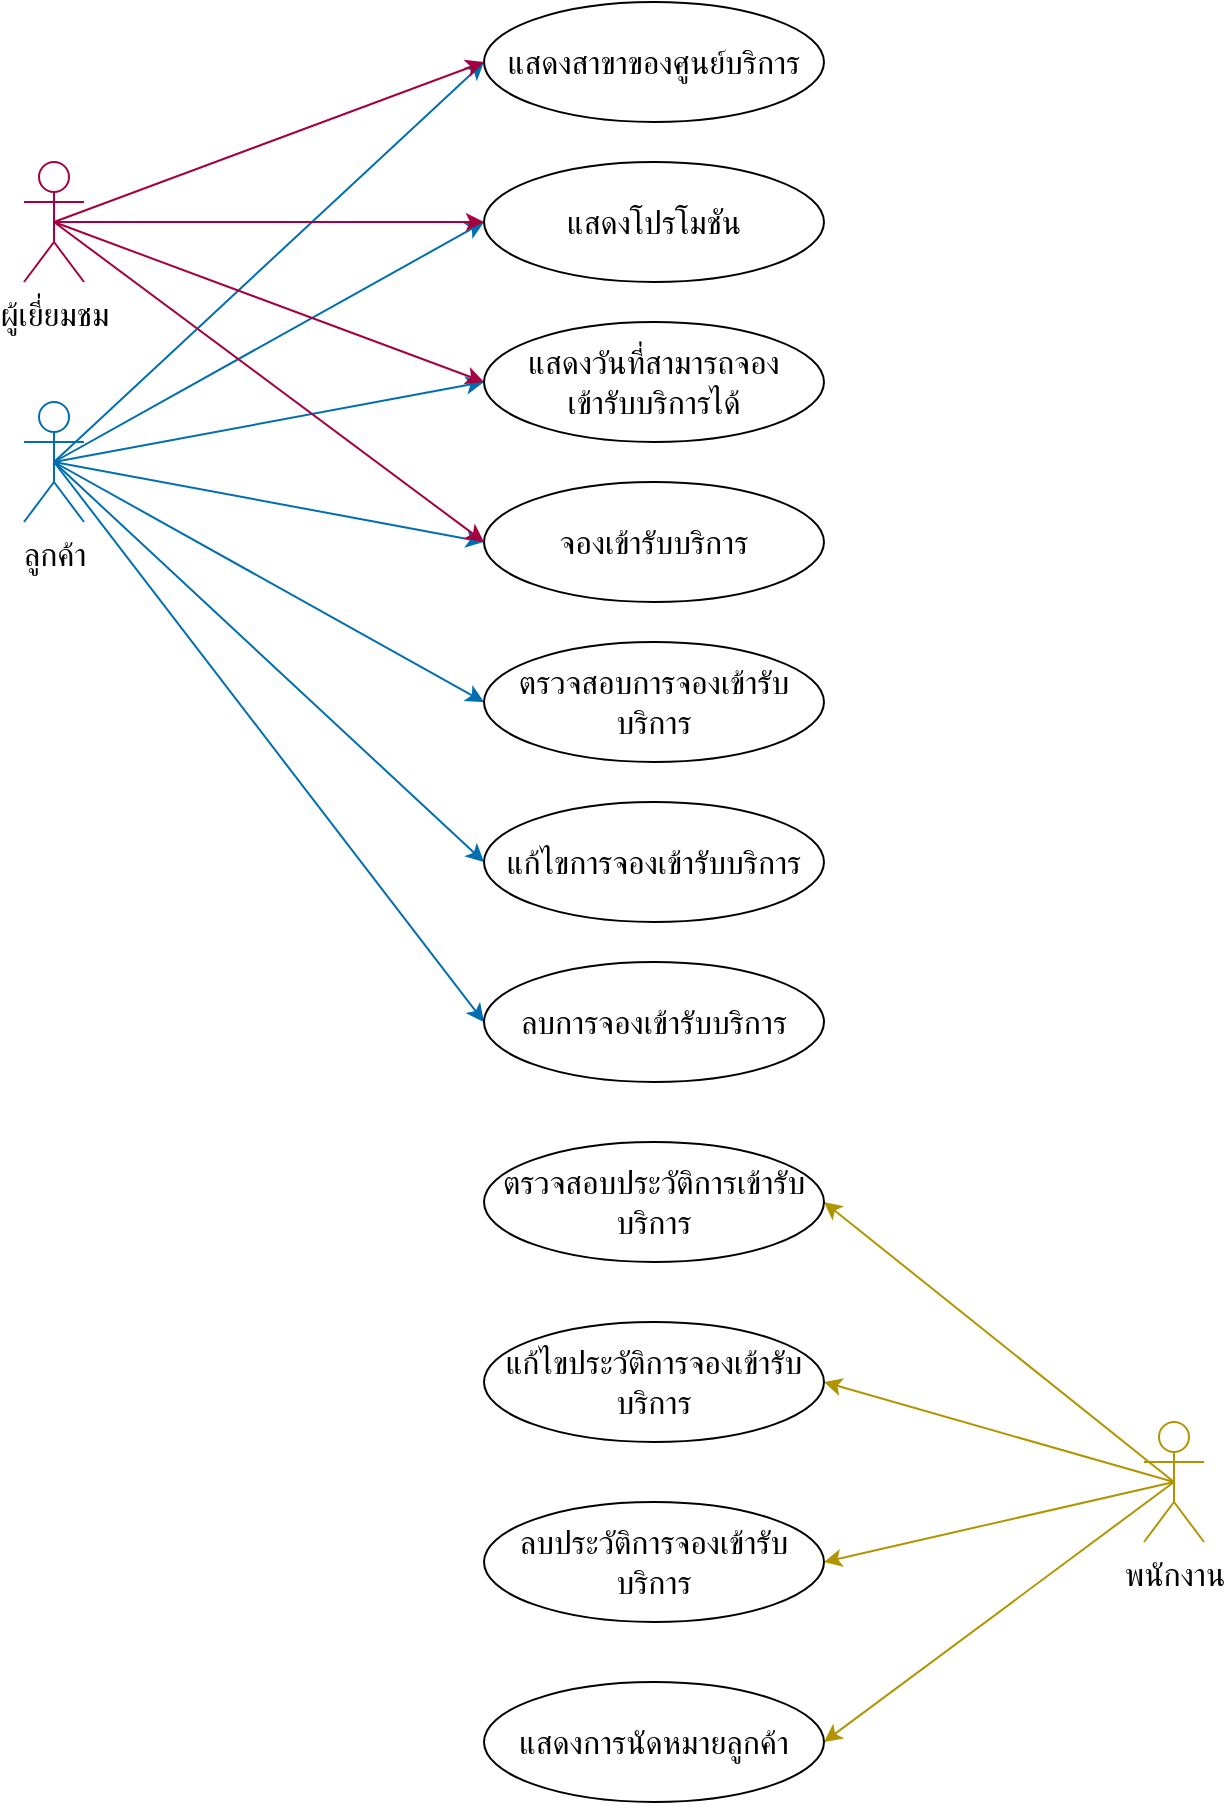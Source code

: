 <mxfile scale="10" border="0">
    <diagram id="RrSnb8na4pvMSzzhe3lu" name="use case diagram">
        <mxGraphModel dx="576" dy="419" grid="1" gridSize="10" guides="1" tooltips="1" connect="1" arrows="1" fold="1" page="1" pageScale="1" pageWidth="827" pageHeight="1169" math="0" shadow="0">
            <root>
                <mxCell id="0"/>
                <mxCell id="1" parent="0"/>
                <mxCell id="23" style="edgeStyle=none;html=1;entryX=0;entryY=0.5;entryDx=0;entryDy=0;exitX=0.5;exitY=0.5;exitDx=0;exitDy=0;exitPerimeter=0;fillColor=#1ba1e2;strokeColor=#006EAF;fontFamily=th sarabunPSK;fontSize=16;rounded=1;" parent="1" source="4" target="7" edge="1">
                    <mxGeometry relative="1" as="geometry"/>
                </mxCell>
                <mxCell id="24" style="edgeStyle=none;html=1;entryX=0;entryY=0.5;entryDx=0;entryDy=0;exitX=0.5;exitY=0.5;exitDx=0;exitDy=0;exitPerimeter=0;fillColor=#1ba1e2;strokeColor=#006EAF;fontFamily=th sarabunPSK;fontSize=16;rounded=1;" parent="1" source="4" target="8" edge="1">
                    <mxGeometry relative="1" as="geometry"/>
                </mxCell>
                <mxCell id="25" style="edgeStyle=none;html=1;entryX=0;entryY=0.5;entryDx=0;entryDy=0;exitX=0.5;exitY=0.5;exitDx=0;exitDy=0;exitPerimeter=0;fillColor=#1ba1e2;strokeColor=#006EAF;fontFamily=th sarabunPSK;fontSize=16;rounded=1;" parent="1" source="4" target="9" edge="1">
                    <mxGeometry relative="1" as="geometry"/>
                </mxCell>
                <mxCell id="26" style="edgeStyle=none;html=1;entryX=0;entryY=0.5;entryDx=0;entryDy=0;exitX=0.5;exitY=0.5;exitDx=0;exitDy=0;exitPerimeter=0;fillColor=#1ba1e2;strokeColor=#006EAF;fontFamily=th sarabunPSK;fontSize=16;rounded=1;" parent="1" source="4" target="10" edge="1">
                    <mxGeometry relative="1" as="geometry"/>
                </mxCell>
                <mxCell id="34" style="edgeStyle=none;html=1;exitX=0.5;exitY=0.5;exitDx=0;exitDy=0;exitPerimeter=0;entryX=0;entryY=0.5;entryDx=0;entryDy=0;fillColor=#1ba1e2;strokeColor=#006EAF;fontFamily=th sarabunPSK;fontSize=16;rounded=1;" parent="1" source="4" target="32" edge="1">
                    <mxGeometry relative="1" as="geometry"/>
                </mxCell>
                <mxCell id="36" style="edgeStyle=none;html=1;exitX=0.5;exitY=0.5;exitDx=0;exitDy=0;exitPerimeter=0;entryX=0;entryY=0.5;entryDx=0;entryDy=0;fillColor=#1ba1e2;strokeColor=#006EAF;fontFamily=th sarabunPSK;fontSize=16;rounded=1;" parent="1" source="4" target="35" edge="1">
                    <mxGeometry relative="1" as="geometry"/>
                </mxCell>
                <mxCell id="43" style="edgeStyle=none;html=1;exitX=0.5;exitY=0.5;exitDx=0;exitDy=0;exitPerimeter=0;entryX=0;entryY=0.5;entryDx=0;entryDy=0;fillColor=#1ba1e2;strokeColor=#006EAF;" parent="1" source="4" target="41" edge="1">
                    <mxGeometry relative="1" as="geometry"/>
                </mxCell>
                <mxCell id="4" value="ลูกค้า" style="shape=umlActor;verticalLabelPosition=bottom;verticalAlign=top;html=1;outlineConnect=0;fillColor=none;fontColor=#000000;strokeColor=#006EAF;fontFamily=th sarabunPSK;fontSize=16;rounded=1;" parent="1" vertex="1">
                    <mxGeometry x="110" y="300" width="30" height="60" as="geometry"/>
                </mxCell>
                <mxCell id="22" style="edgeStyle=none;html=1;entryX=0;entryY=0.5;entryDx=0;entryDy=0;exitX=0.5;exitY=0.5;exitDx=0;exitDy=0;exitPerimeter=0;fillColor=#d80073;strokeColor=#A50040;fontFamily=th sarabunPSK;fontSize=16;rounded=1;" parent="1" source="5" target="7" edge="1">
                    <mxGeometry relative="1" as="geometry"/>
                </mxCell>
                <mxCell id="33" style="edgeStyle=none;html=1;exitX=0.5;exitY=0.5;exitDx=0;exitDy=0;exitPerimeter=0;fillColor=#d80073;strokeColor=#A50040;fontFamily=th sarabunPSK;fontSize=16;rounded=1;entryX=0;entryY=0.5;entryDx=0;entryDy=0;" parent="1" source="5" target="32" edge="1">
                    <mxGeometry relative="1" as="geometry"/>
                </mxCell>
                <mxCell id="40" style="edgeStyle=none;html=1;exitX=0.5;exitY=0.5;exitDx=0;exitDy=0;exitPerimeter=0;entryX=0;entryY=0.5;entryDx=0;entryDy=0;fillColor=#d80073;strokeColor=#A50040;fontFamily=th sarabunPSK;fontSize=16;rounded=1;" parent="1" source="5" target="35" edge="1">
                    <mxGeometry relative="1" as="geometry"/>
                </mxCell>
                <mxCell id="42" style="edgeStyle=none;html=1;exitX=0.5;exitY=0.5;exitDx=0;exitDy=0;exitPerimeter=0;entryX=0;entryY=0.5;entryDx=0;entryDy=0;fillColor=#d80073;strokeColor=#A50040;" parent="1" source="5" target="41" edge="1">
                    <mxGeometry relative="1" as="geometry"/>
                </mxCell>
                <mxCell id="5" value="ผู้เยี่ยมชม" style="shape=umlActor;verticalLabelPosition=bottom;verticalAlign=top;html=1;outlineConnect=0;fillColor=none;fontColor=#000000;strokeColor=#A50040;fontFamily=th sarabunPSK;fontSize=16;rounded=1;" parent="1" vertex="1">
                    <mxGeometry x="110" y="180" width="30" height="60" as="geometry"/>
                </mxCell>
                <mxCell id="13" style="edgeStyle=none;html=1;exitX=0.5;exitY=0.5;exitDx=0;exitDy=0;exitPerimeter=0;entryX=1;entryY=0.5;entryDx=0;entryDy=0;fillColor=#e3c800;strokeColor=#B09500;fontFamily=th sarabunPSK;fontSize=16;rounded=1;" parent="1" source="6" target="11" edge="1">
                    <mxGeometry relative="1" as="geometry"/>
                </mxCell>
                <mxCell id="15" style="edgeStyle=none;html=1;exitX=0.5;exitY=0.5;exitDx=0;exitDy=0;exitPerimeter=0;entryX=1;entryY=0.5;entryDx=0;entryDy=0;fillColor=#e3c800;strokeColor=#B09500;fontFamily=th sarabunPSK;fontSize=16;rounded=1;" parent="1" source="6" target="12" edge="1">
                    <mxGeometry relative="1" as="geometry"/>
                </mxCell>
                <mxCell id="16" style="edgeStyle=none;html=1;exitX=0.5;exitY=0.5;exitDx=0;exitDy=0;exitPerimeter=0;entryX=1;entryY=0.5;entryDx=0;entryDy=0;fillColor=#e3c800;strokeColor=#B09500;fontFamily=th sarabunPSK;fontSize=16;rounded=1;" parent="1" source="6" target="14" edge="1">
                    <mxGeometry relative="1" as="geometry"/>
                </mxCell>
                <mxCell id="31" style="edgeStyle=none;html=1;exitX=0.5;exitY=0.5;exitDx=0;exitDy=0;exitPerimeter=0;entryX=1;entryY=0.5;entryDx=0;entryDy=0;fillColor=#e3c800;strokeColor=#B09500;fontFamily=th sarabunPSK;fontSize=16;rounded=1;" parent="1" source="6" target="30" edge="1">
                    <mxGeometry relative="1" as="geometry"/>
                </mxCell>
                <mxCell id="6" value="พนักงาน" style="shape=umlActor;verticalLabelPosition=bottom;verticalAlign=top;html=1;outlineConnect=0;fillColor=none;fontColor=#000000;strokeColor=#B09500;fontFamily=th sarabunPSK;fontSize=16;rounded=1;" parent="1" vertex="1">
                    <mxGeometry x="670" y="810" width="30" height="60" as="geometry"/>
                </mxCell>
                <mxCell id="7" value="จองเข้ารับบริการ" style="ellipse;whiteSpace=wrap;html=1;fontFamily=th sarabunPSK;fontSize=16;rounded=1;" parent="1" vertex="1">
                    <mxGeometry x="340" y="340" width="170" height="60" as="geometry"/>
                </mxCell>
                <mxCell id="8" value="ตรวจสอบการจองเข้ารับบริการ" style="ellipse;whiteSpace=wrap;html=1;fontFamily=th sarabunPSK;fontSize=16;rounded=1;" parent="1" vertex="1">
                    <mxGeometry x="340" y="420" width="170" height="60" as="geometry"/>
                </mxCell>
                <mxCell id="9" value="แก้ไขการจองเข้ารับบริการ" style="ellipse;whiteSpace=wrap;html=1;fontFamily=th sarabunPSK;fontSize=16;rounded=1;" parent="1" vertex="1">
                    <mxGeometry x="340" y="500" width="170" height="60" as="geometry"/>
                </mxCell>
                <mxCell id="10" value="ลบการจองเข้ารับบริการ" style="ellipse;whiteSpace=wrap;html=1;fontFamily=th sarabunPSK;fontSize=16;rounded=1;" parent="1" vertex="1">
                    <mxGeometry x="340" y="580" width="170" height="60" as="geometry"/>
                </mxCell>
                <mxCell id="11" value="ตรวจสอบประวัติการเข้ารับบริการ" style="ellipse;whiteSpace=wrap;html=1;fontFamily=th sarabunPSK;fontSize=16;rounded=1;" parent="1" vertex="1">
                    <mxGeometry x="340" y="670" width="170" height="60" as="geometry"/>
                </mxCell>
                <mxCell id="12" value="แก้ไขประวัติการจองเข้ารับบริการ" style="ellipse;whiteSpace=wrap;html=1;fontFamily=th sarabunPSK;fontSize=16;rounded=1;" parent="1" vertex="1">
                    <mxGeometry x="340" y="760" width="170" height="60" as="geometry"/>
                </mxCell>
                <mxCell id="14" value="ลบประวัติการจองเข้ารับบริการ" style="ellipse;whiteSpace=wrap;html=1;fontFamily=th sarabunPSK;fontSize=16;rounded=1;" parent="1" vertex="1">
                    <mxGeometry x="340" y="850" width="170" height="60" as="geometry"/>
                </mxCell>
                <mxCell id="30" value="แสดงการนัดหมายลูกค้า" style="ellipse;whiteSpace=wrap;html=1;fontFamily=th sarabunPSK;fontSize=16;rounded=1;" parent="1" vertex="1">
                    <mxGeometry x="340" y="940" width="170" height="60" as="geometry"/>
                </mxCell>
                <mxCell id="32" value="แสดงสาขาของศูนย์บริการ" style="ellipse;whiteSpace=wrap;html=1;fontFamily=th sarabunPSK;fontSize=16;rounded=1;" parent="1" vertex="1">
                    <mxGeometry x="340" y="100" width="170" height="60" as="geometry"/>
                </mxCell>
                <mxCell id="35" value="แสดงโปรโมชัน" style="ellipse;whiteSpace=wrap;html=1;fontFamily=th sarabunPSK;fontSize=16;rounded=1;" parent="1" vertex="1">
                    <mxGeometry x="340" y="180" width="170" height="60" as="geometry"/>
                </mxCell>
                <mxCell id="41" value="แสดงวันที่สามารถจอง&lt;br&gt;เข้ารับบริการได้" style="ellipse;whiteSpace=wrap;html=1;fontFamily=th sarabunPSK;fontSize=16;rounded=1;" parent="1" vertex="1">
                    <mxGeometry x="340" y="260" width="170" height="60" as="geometry"/>
                </mxCell>
            </root>
        </mxGraphModel>
    </diagram>
</mxfile>